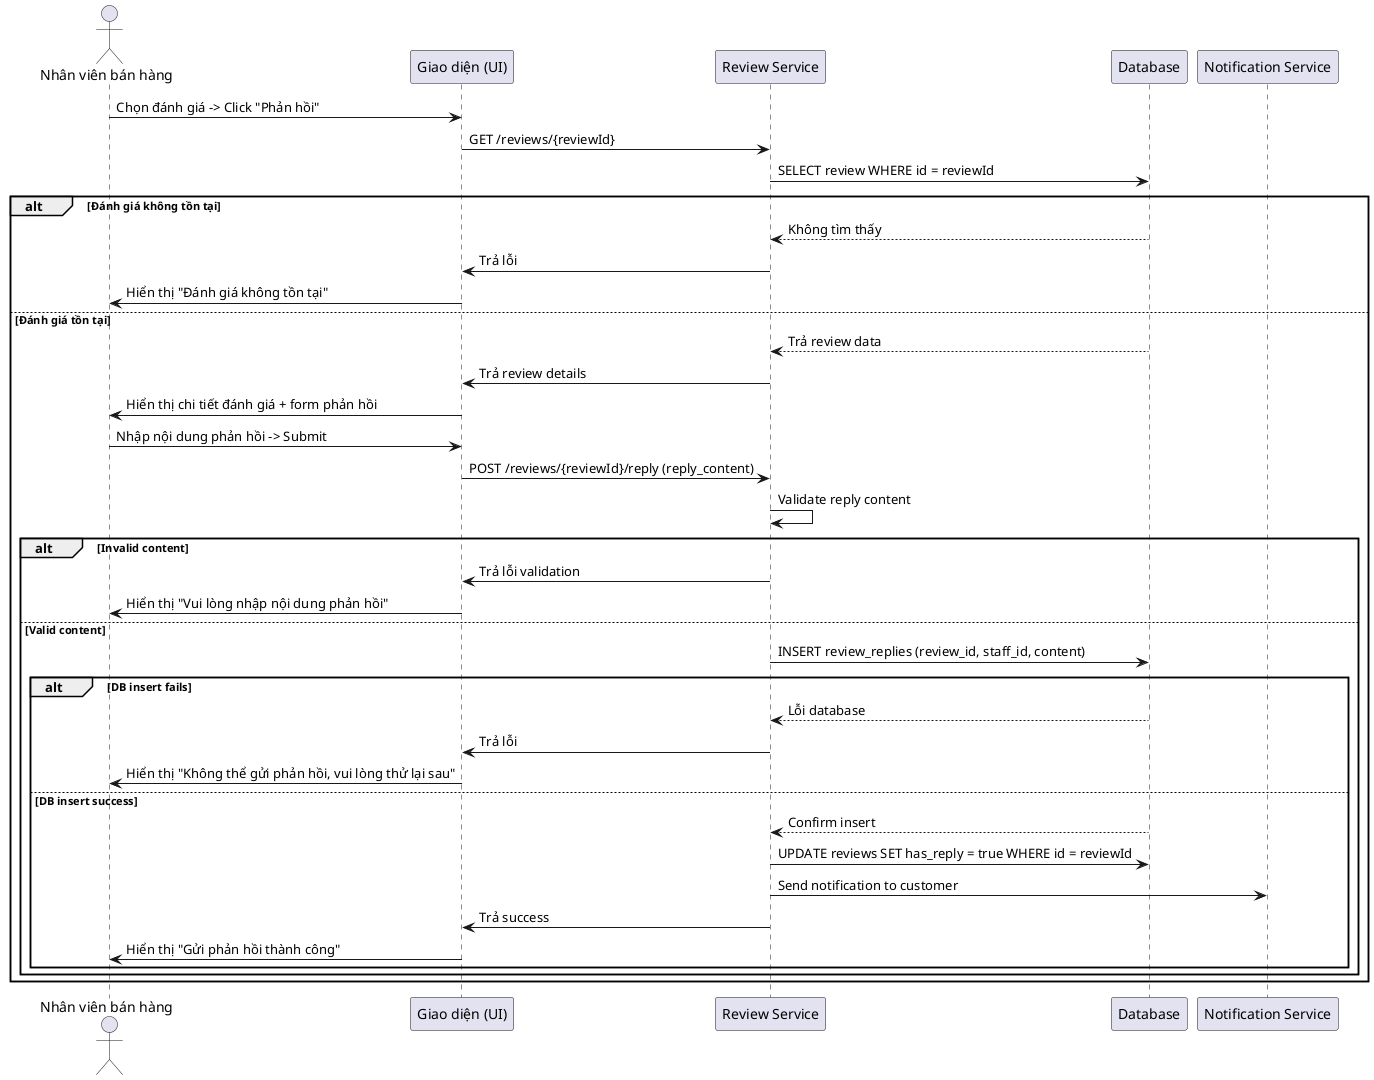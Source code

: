 @startuml phan-hoi-danh-gia
actor "Nhân viên bán hàng" as Staff
participant "Giao diện (UI)" as UI
participant "Review Service" as Review
participant "Database" as DB
participant "Notification Service" as Notif

Staff -> UI: Chọn đánh giá -> Click "Phản hồi"
UI -> Review: GET /reviews/{reviewId}
Review -> DB: SELECT review WHERE id = reviewId
alt Đánh giá không tồn tại
  DB --> Review: Không tìm thấy
  Review -> UI: Trả lỗi
  UI -> Staff: Hiển thị "Đánh giá không tồn tại"
else Đánh giá tồn tại
  DB --> Review: Trả review data
  Review -> UI: Trả review details
  UI -> Staff: Hiển thị chi tiết đánh giá + form phản hồi
  
  Staff -> UI: Nhập nội dung phản hồi -> Submit
  UI -> Review: POST /reviews/{reviewId}/reply (reply_content)
  Review -> Review: Validate reply content
  alt Invalid content
    Review -> UI: Trả lỗi validation
    UI -> Staff: Hiển thị "Vui lòng nhập nội dung phản hồi"
  else Valid content
    Review -> DB: INSERT review_replies (review_id, staff_id, content)
    alt DB insert fails
      DB --> Review: Lỗi database
      Review -> UI: Trả lỗi
      UI -> Staff: Hiển thị "Không thể gửi phản hồi, vui lòng thử lại sau"
    else DB insert success
      DB --> Review: Confirm insert
      Review -> DB: UPDATE reviews SET has_reply = true WHERE id = reviewId
      Review -> Notif: Send notification to customer
      Review -> UI: Trả success
      UI -> Staff: Hiển thị "Gửi phản hồi thành công"
    end
  end
end
@enduml